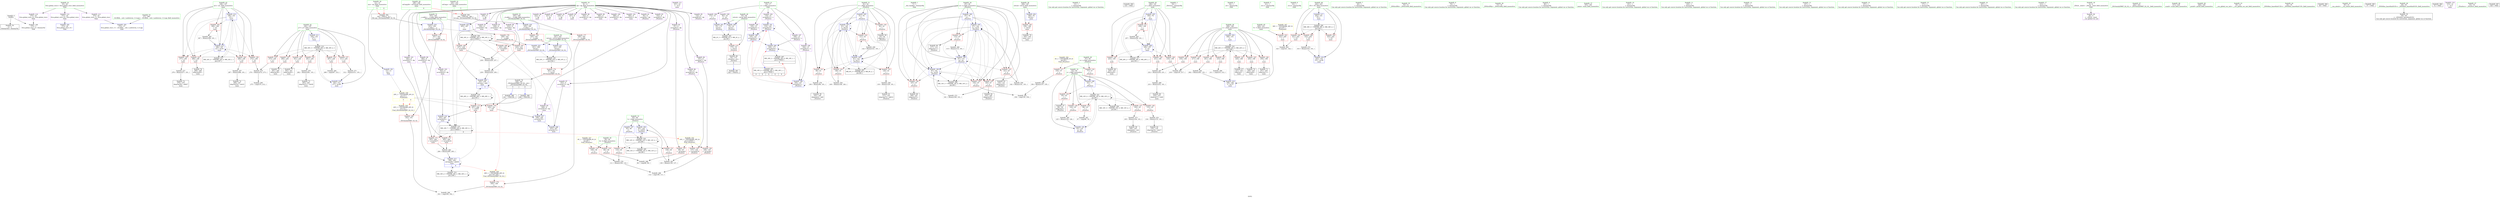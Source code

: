 digraph "SVFG" {
	label="SVFG";

	Node0x563a1dc04fc0 [shape=record,color=grey,label="{NodeID: 0\nNullPtr}"];
	Node0x563a1dc04fc0 -> Node0x563a1dc2bea0[style=solid];
	Node0x563a1dc04fc0 -> Node0x563a1dc339e0[style=solid];
	Node0x563a1dc3b9b0 [shape=record,color=grey,label="{NodeID: 277\n278 = Binary(277, 101, )\n}"];
	Node0x563a1dc3b9b0 -> Node0x563a1dc2cda0[style=solid];
	Node0x563a1dc2e2c0 [shape=record,color=blue,label="{NodeID: 194\n65\<--139\nl\<--add20\n_Z5solvev\n}"];
	Node0x563a1dc2e2c0 -> Node0x563a1dc50d70[style=dashed];
	Node0x563a1dc2ad30 [shape=record,color=purple,label="{NodeID: 111\n327\<--23\n\<--.str.2\nmain\n}"];
	Node0x563a1dc29810 [shape=record,color=green,label="{NodeID: 28\n55\<--56\nretval\<--retval_field_insensitive\n_Z5solvev\n}"];
	Node0x563a1dc29810 -> Node0x563a1dc30140[style=solid];
	Node0x563a1dc29810 -> Node0x563a1dc33e20[style=solid];
	Node0x563a1dc29810 -> Node0x563a1dc2e870[style=solid];
	Node0x563a1dc69370 [shape=record,color=black,label="{NodeID: 388\n241 = PHI(338, )\n}"];
	Node0x563a1dc69370 -> Node0x563a1dc32df0[style=solid];
	Node0x563a1dc36900 [shape=record,color=blue,label="{NodeID: 222\n341\<--358\nretval\<--\n_ZSt3minIyERKT_S2_S2_\n}"];
	Node0x563a1dc36900 -> Node0x563a1dc4a470[style=dashed];
	Node0x563a1dc314c0 [shape=record,color=red,label="{NodeID: 139\n137\<--136\n\<--arrayidx19\n_Z5solvev\n}"];
	Node0x563a1dc314c0 -> Node0x563a1dc2fbf0[style=solid];
	Node0x563a1dc2c0a0 [shape=record,color=black,label="{NodeID: 56\n83\<--82\nidxprom\<--\n_Z5solvev\n}"];
	Node0x563a1dc32b80 [shape=record,color=red,label="{NodeID: 167\n224\<--223\n\<--arrayidx\nmain\n}"];
	Node0x563a1dc32b80 -> Node0x563a1dc3af30[style=solid];
	Node0x563a1dc2d760 [shape=record,color=purple,label="{NodeID: 84\n107\<--8\narrayidx7\<--dp\n_Z5solvev\n}"];
	Node0x563a1dc2d760 -> Node0x563a1dc313f0[style=solid];
	Node0x563a1dc1e880 [shape=record,color=green,label="{NodeID: 1\n7\<--1\n__dso_handle\<--dummyObj\nGlob }"];
	Node0x563a1dc3bb30 [shape=record,color=grey,label="{NodeID: 278\n111 = Binary(109, 110, )\n}"];
	Node0x563a1dc3bb30 -> Node0x563a1dc3ca30[style=solid];
	Node0x563a1dc2e390 [shape=record,color=blue,label="{NodeID: 195\n67\<--142\nsi\<--inc21\n_Z5solvev\n}"];
	Node0x563a1dc2e390 -> Node0x563a1dc30f10[style=dashed];
	Node0x563a1dc2e390 -> Node0x563a1dc30fe0[style=dashed];
	Node0x563a1dc2e390 -> Node0x563a1dc310b0[style=dashed];
	Node0x563a1dc2e390 -> Node0x563a1dc31180[style=dashed];
	Node0x563a1dc2e390 -> Node0x563a1dc31250[style=dashed];
	Node0x563a1dc2e390 -> Node0x563a1dc33ef0[style=dashed];
	Node0x563a1dc2e390 -> Node0x563a1dc2e390[style=dashed];
	Node0x563a1dc2e390 -> Node0x563a1dc2e600[style=dashed];
	Node0x563a1dc2e390 -> Node0x563a1dc48770[style=dashed];
	Node0x563a1dc2ae00 [shape=record,color=purple,label="{NodeID: 112\n373\<--25\nllvm.global_ctors_0\<--llvm.global_ctors\nGlob }"];
	Node0x563a1dc2ae00 -> Node0x563a1dc337e0[style=solid];
	Node0x563a1dc298e0 [shape=record,color=green,label="{NodeID: 29\n57\<--58\nn\<--n_field_insensitive\n_Z5solvev\n}"];
	Node0x563a1dc298e0 -> Node0x563a1dc30210[style=solid];
	Node0x563a1dc298e0 -> Node0x563a1dc302e0[style=solid];
	Node0x563a1dc69560 [shape=record,color=black,label="{NodeID: 389\n296 = PHI(338, )\n}"];
	Node0x563a1dc69560 -> Node0x563a1dc33060[style=solid];
	Node0x563a1dc31590 [shape=record,color=red,label="{NodeID: 140\n336\<--186\n\<--retval\nmain\n}"];
	Node0x563a1dc31590 -> Node0x563a1dc2d280[style=solid];
	Node0x563a1dc2c170 [shape=record,color=black,label="{NodeID: 57\n86\<--85\nidxprom2\<--\n_Z5solvev\n}"];
	Node0x563a1dc52e90 [shape=record,color=yellow,style=double,label="{NodeID: 334\n20V_1 = ENCHI(MR_20V_0)\npts\{14 \}\nFun[_ZSt3minIyERKT_S2_S2_]}"];
	Node0x563a1dc52e90 -> Node0x563a1dc33610[style=dashed];
	Node0x563a1dc32c50 [shape=record,color=red,label="{NodeID: 168\n229\<--228\n\<--arrayidx5\nmain\n}"];
	Node0x563a1dc32c50 -> Node0x563a1dc3adb0[style=solid];
	Node0x563a1dc2d830 [shape=record,color=purple,label="{NodeID: 85\n132\<--8\narrayidx16\<--dp\n_Z5solvev\n}"];
	Node0x563a1dc1e910 [shape=record,color=green,label="{NodeID: 2\n13\<--1\n\<--dummyObj\nCan only get source location for instruction, argument, global var or function.}"];
	Node0x563a1dc3bcb0 [shape=record,color=grey,label="{NodeID: 279\n282 = Binary(281, 101, )\n}"];
	Node0x563a1dc3bcb0 -> Node0x563a1dc2ce70[style=solid];
	Node0x563a1dc2e460 [shape=record,color=blue,label="{NodeID: 196\n145\<--147\narrayidx23\<--\n_Z5solvev\n}"];
	Node0x563a1dc2e460 -> Node0x563a1dc33fc0[style=dashed];
	Node0x563a1dc2e460 -> Node0x563a1dc2e460[style=dashed];
	Node0x563a1dc2e460 -> Node0x563a1dc2e6d0[style=dashed];
	Node0x563a1dc2e460 -> Node0x563a1dc2e7a0[style=dashed];
	Node0x563a1dc2aed0 [shape=record,color=purple,label="{NodeID: 113\n374\<--25\nllvm.global_ctors_1\<--llvm.global_ctors\nGlob }"];
	Node0x563a1dc2aed0 -> Node0x563a1dc338e0[style=solid];
	Node0x563a1dc299b0 [shape=record,color=green,label="{NodeID: 30\n59\<--60\nk\<--k_field_insensitive\n_Z5solvev\n}"];
	Node0x563a1dc299b0 -> Node0x563a1dc303b0[style=solid];
	Node0x563a1dc299b0 -> Node0x563a1dc30480[style=solid];
	Node0x563a1dc69660 [shape=record,color=black,label="{NodeID: 390\n316 = PHI()\n}"];
	Node0x563a1dc31660 [shape=record,color=red,label="{NodeID: 141\n210\<--188\n\<--i\nmain\n}"];
	Node0x563a1dc31660 -> Node0x563a1dc3cbb0[style=solid];
	Node0x563a1dc2c240 [shape=record,color=black,label="{NodeID: 58\n102\<--100\nidxprom4\<--add\n_Z5solvev\n}"];
	Node0x563a1dc32d20 [shape=record,color=red,label="{NodeID: 169\n237\<--236\n\<--arrayidx8\nmain\n}"];
	Node0x563a1dc32d20 -> Node0x563a1dc3adb0[style=solid];
	Node0x563a1dc2d900 [shape=record,color=purple,label="{NodeID: 86\n136\<--8\narrayidx19\<--dp\n_Z5solvev\n}"];
	Node0x563a1dc2d900 -> Node0x563a1dc314c0[style=solid];
	Node0x563a1dc1e9a0 [shape=record,color=green,label="{NodeID: 3\n18\<--1\n_ZSt3cin\<--dummyObj\nGlob }"];
	Node0x563a1dc3be30 [shape=record,color=grey,label="{NodeID: 280\n353 = cmp(350, 352, )\n}"];
	Node0x563a1dc2e530 [shape=record,color=blue,label="{NodeID: 197\n61\<--149\ni\<--dec24\n_Z5solvev\n}"];
	Node0x563a1dc2e530 -> Node0x563a1dc30620[style=dashed];
	Node0x563a1dc2e530 -> Node0x563a1dc306f0[style=dashed];
	Node0x563a1dc2e530 -> Node0x563a1dc307c0[style=dashed];
	Node0x563a1dc2e530 -> Node0x563a1dc30890[style=dashed];
	Node0x563a1dc2e530 -> Node0x563a1dc2e120[style=dashed];
	Node0x563a1dc2e530 -> Node0x563a1dc2e530[style=dashed];
	Node0x563a1dc2e530 -> Node0x563a1dc47870[style=dashed];
	Node0x563a1dc2afd0 [shape=record,color=purple,label="{NodeID: 114\n375\<--25\nllvm.global_ctors_2\<--llvm.global_ctors\nGlob }"];
	Node0x563a1dc2afd0 -> Node0x563a1dc339e0[style=solid];
	Node0x563a1dc29a80 [shape=record,color=green,label="{NodeID: 31\n61\<--62\ni\<--i_field_insensitive\n_Z5solvev\n}"];
	Node0x563a1dc29a80 -> Node0x563a1dc30550[style=solid];
	Node0x563a1dc29a80 -> Node0x563a1dc30620[style=solid];
	Node0x563a1dc29a80 -> Node0x563a1dc306f0[style=solid];
	Node0x563a1dc29a80 -> Node0x563a1dc307c0[style=solid];
	Node0x563a1dc29a80 -> Node0x563a1dc30890[style=solid];
	Node0x563a1dc29a80 -> Node0x563a1dc33ae0[style=solid];
	Node0x563a1dc29a80 -> Node0x563a1dc2e120[style=solid];
	Node0x563a1dc29a80 -> Node0x563a1dc2e530[style=solid];
	Node0x563a1dc69730 [shape=record,color=black,label="{NodeID: 391\n326 = PHI(54, )\n}"];
	Node0x563a1dc31730 [shape=record,color=red,label="{NodeID: 142\n217\<--188\n\<--i\nmain\n}"];
	Node0x563a1dc31730 -> Node0x563a1dc3c130[style=solid];
	Node0x563a1dc2c310 [shape=record,color=black,label="{NodeID: 59\n106\<--105\nidxprom6\<--sub\n_Z5solvev\n}"];
	Node0x563a1dc385a0 [shape=record,color=grey,label="{NodeID: 253\n134 = Binary(133, 101, )\n}"];
	Node0x563a1dc385a0 -> Node0x563a1dc2c580[style=solid];
	Node0x563a1dc32df0 [shape=record,color=red,label="{NodeID: 170\n244\<--241\n\<--call\nmain\n}"];
	Node0x563a1dc32df0 -> Node0x563a1dc2ed50[style=solid];
	Node0x563a1dc2d9d0 [shape=record,color=purple,label="{NodeID: 87\n205\<--8\n\<--dp\nmain\n}"];
	Node0x563a1dc2d9d0 -> Node0x563a1dc2ea10[style=solid];
	Node0x563a1dc1ea30 [shape=record,color=green,label="{NodeID: 4\n19\<--1\n.str\<--dummyObj\nGlob }"];
	Node0x563a1dc3bfb0 [shape=record,color=grey,label="{NodeID: 281\n158 = cmp(154, 156, )\n}"];
	Node0x563a1dc2e600 [shape=record,color=blue,label="{NodeID: 198\n67\<--161\nsi\<--inc29\n_Z5solvev\n}"];
	Node0x563a1dc2e600 -> Node0x563a1dc310b0[style=dashed];
	Node0x563a1dc2e600 -> Node0x563a1dc31180[style=dashed];
	Node0x563a1dc2e600 -> Node0x563a1dc31250[style=dashed];
	Node0x563a1dc2e600 -> Node0x563a1dc2e600[style=dashed];
	Node0x563a1dc2e600 -> Node0x563a1dc48770[style=dashed];
	Node0x563a1dc30140 [shape=record,color=red,label="{NodeID: 115\n175\<--55\n\<--retval\n_Z5solvev\n}"];
	Node0x563a1dc30140 -> Node0x563a1dc2c8c0[style=solid];
	Node0x563a1dc29b50 [shape=record,color=green,label="{NodeID: 32\n63\<--64\nj\<--j_field_insensitive\n_Z5solvev\n}"];
	Node0x563a1dc29b50 -> Node0x563a1dc30960[style=solid];
	Node0x563a1dc29b50 -> Node0x563a1dc30a30[style=solid];
	Node0x563a1dc29b50 -> Node0x563a1dc30b00[style=solid];
	Node0x563a1dc29b50 -> Node0x563a1dc30bd0[style=solid];
	Node0x563a1dc29b50 -> Node0x563a1dc30ca0[style=solid];
	Node0x563a1dc29b50 -> Node0x563a1dc33bb0[style=solid];
	Node0x563a1dc29b50 -> Node0x563a1dc2e1f0[style=solid];
	Node0x563a1dc698a0 [shape=record,color=black,label="{NodeID: 392\n339 = PHI(12, 12, )\n0th arg _ZSt3minIyERKT_S2_S2_ }"];
	Node0x563a1dc698a0 -> Node0x563a1dc36690[style=solid];
	Node0x563a1dc31800 [shape=record,color=red,label="{NodeID: 143\n220\<--188\n\<--i\nmain\n}"];
	Node0x563a1dc31800 -> Node0x563a1dc2c990[style=solid];
	Node0x563a1dc2c3e0 [shape=record,color=black,label="{NodeID: 60\n117\<--114\nidxprom11\<--\n_Z5solvev\n}"];
	Node0x563a1dc2f170 [shape=record,color=grey,label="{NodeID: 254\n149 = Binary(148, 126, )\n}"];
	Node0x563a1dc2f170 -> Node0x563a1dc2e530[style=solid];
	Node0x563a1dc32ec0 [shape=record,color=red,label="{NodeID: 171\n285\<--284\n\<--arrayidx32\nmain\n}"];
	Node0x563a1dc32ec0 -> Node0x563a1dc2fd70[style=solid];
	Node0x563a1dc2daa0 [shape=record,color=purple,label="{NodeID: 88\n222\<--8\n\<--dp\nmain\n}"];
	Node0x563a1dc28730 [shape=record,color=green,label="{NodeID: 5\n21\<--1\n.str.1\<--dummyObj\nGlob }"];
	Node0x563a1dc3c130 [shape=record,color=grey,label="{NodeID: 282\n218 = cmp(216, 217, )\n}"];
	Node0x563a1dc2e6d0 [shape=record,color=blue,label="{NodeID: 199\n164\<--147\narrayidx31\<--\n_Z5solvev\n}"];
	Node0x563a1dc2e6d0 -> Node0x563a1dc2e6d0[style=dashed];
	Node0x563a1dc2e6d0 -> Node0x563a1dc2e7a0[style=dashed];
	Node0x563a1dc30210 [shape=record,color=red,label="{NodeID: 116\n77\<--57\n\<--n\n_Z5solvev\n}"];
	Node0x563a1dc30210 -> Node0x563a1dc33bb0[style=solid];
	Node0x563a1dc29c20 [shape=record,color=green,label="{NodeID: 33\n65\<--66\nl\<--l_field_insensitive\n_Z5solvev\n}"];
	Node0x563a1dc29c20 -> Node0x563a1dc30d70[style=solid];
	Node0x563a1dc29c20 -> Node0x563a1dc30e40[style=solid];
	Node0x563a1dc29c20 -> Node0x563a1dc33c80[style=solid];
	Node0x563a1dc29c20 -> Node0x563a1dc2e2c0[style=solid];
	Node0x563a1dc69ab0 [shape=record,color=black,label="{NodeID: 393\n340 = PHI(192, 198, )\n1st arg _ZSt3minIyERKT_S2_S2_ }"];
	Node0x563a1dc69ab0 -> Node0x563a1dc36760[style=solid];
	Node0x563a1dc318d0 [shape=record,color=red,label="{NodeID: 144\n230\<--188\n\<--i\nmain\n}"];
	Node0x563a1dc318d0 -> Node0x563a1dc3aab0[style=solid];
	Node0x563a1dc2c4b0 [shape=record,color=black,label="{NodeID: 61\n131\<--130\nidxprom15\<--add14\n_Z5solvev\n}"];
	Node0x563a1dc53240 [shape=record,color=yellow,style=double,label="{NodeID: 338\n49V_1 = ENCHI(MR_49V_0)\npts\{193 199 \}\nFun[_ZSt3minIyERKT_S2_S2_]}"];
	Node0x563a1dc53240 -> Node0x563a1dc33540[style=dashed];
	Node0x563a1dc2f2f0 [shape=record,color=grey,label="{NodeID: 255\n156 = Binary(157, 155, )\n}"];
	Node0x563a1dc2f2f0 -> Node0x563a1dc3bfb0[style=solid];
	Node0x563a1dc32f90 [shape=record,color=red,label="{NodeID: 172\n293\<--292\n\<--arrayidx37\nmain\n}"];
	Node0x563a1dc32f90 -> Node0x563a1dc2fd70[style=solid];
	Node0x563a1dc2db70 [shape=record,color=purple,label="{NodeID: 89\n223\<--8\narrayidx\<--dp\nmain\n}"];
	Node0x563a1dc2db70 -> Node0x563a1dc32b80[style=solid];
	Node0x563a1dc287c0 [shape=record,color=green,label="{NodeID: 6\n23\<--1\n.str.2\<--dummyObj\nGlob }"];
	Node0x563a1dc3c2b0 [shape=record,color=grey,label="{NodeID: 283\n323 = cmp(321, 322, )\n}"];
	Node0x563a1dc2e7a0 [shape=record,color=blue,label="{NodeID: 200\n169\<--171\narrayidx34\<--\n_Z5solvev\n}"];
	Node0x563a1dc2e7a0 -> Node0x563a1dc48c70[style=dashed];
	Node0x563a1dc302e0 [shape=record,color=red,label="{NodeID: 117\n155\<--57\n\<--n\n_Z5solvev\n}"];
	Node0x563a1dc302e0 -> Node0x563a1dc2f2f0[style=solid];
	Node0x563a1dc29cf0 [shape=record,color=green,label="{NodeID: 34\n67\<--68\nsi\<--si_field_insensitive\n_Z5solvev\n}"];
	Node0x563a1dc29cf0 -> Node0x563a1dc30f10[style=solid];
	Node0x563a1dc29cf0 -> Node0x563a1dc30fe0[style=solid];
	Node0x563a1dc29cf0 -> Node0x563a1dc310b0[style=solid];
	Node0x563a1dc29cf0 -> Node0x563a1dc31180[style=solid];
	Node0x563a1dc29cf0 -> Node0x563a1dc31250[style=solid];
	Node0x563a1dc29cf0 -> Node0x563a1dc33d50[style=solid];
	Node0x563a1dc29cf0 -> Node0x563a1dc33ef0[style=solid];
	Node0x563a1dc29cf0 -> Node0x563a1dc2e390[style=solid];
	Node0x563a1dc29cf0 -> Node0x563a1dc2e600[style=solid];
	Node0x563a1dc319a0 [shape=record,color=red,label="{NodeID: 145\n245\<--188\n\<--i\nmain\n}"];
	Node0x563a1dc319a0 -> Node0x563a1dc2cc00[style=solid];
	Node0x563a1dc2c580 [shape=record,color=black,label="{NodeID: 62\n135\<--134\nidxprom18\<--sub17\n_Z5solvev\n}"];
	Node0x563a1dc53320 [shape=record,color=yellow,style=double,label="{NodeID: 339\n20V_1 = ENCHI(MR_20V_0)\npts\{14 \}\nFun[main]|{|<s2>5|<s3>6}}"];
	Node0x563a1dc53320 -> Node0x563a1dc32df0[style=dashed];
	Node0x563a1dc53320 -> Node0x563a1dc33060[style=dashed];
	Node0x563a1dc53320:s2 -> Node0x563a1dc52e90[style=dashed,color=red];
	Node0x563a1dc53320:s3 -> Node0x563a1dc52e90[style=dashed,color=red];
	Node0x563a1dc2f470 [shape=record,color=grey,label="{NodeID: 256\n130 = Binary(129, 101, )\n}"];
	Node0x563a1dc2f470 -> Node0x563a1dc2c4b0[style=solid];
	Node0x563a1dc33060 [shape=record,color=red,label="{NodeID: 173\n297\<--296\n\<--call39\nmain\n}"];
	Node0x563a1dc33060 -> Node0x563a1dc36280[style=solid];
	Node0x563a1dc2dc40 [shape=record,color=purple,label="{NodeID: 90\n227\<--8\n\<--dp\nmain\n}"];
	Node0x563a1dc28850 [shape=record,color=green,label="{NodeID: 7\n26\<--1\n\<--dummyObj\nCan only get source location for instruction, argument, global var or function.}"];
	Node0x563a1dc3c430 [shape=record,color=grey,label="{NodeID: 284\n268 = cmp(267, 212, )\n}"];
	Node0x563a1dc2e870 [shape=record,color=blue,label="{NodeID: 201\n55\<--172\nretval\<--\n_Z5solvev\n}"];
	Node0x563a1dc2e870 -> Node0x563a1dc47370[style=dashed];
	Node0x563a1dc303b0 [shape=record,color=red,label="{NodeID: 118\n89\<--59\n\<--k\n_Z5solvev\n}"];
	Node0x563a1dc303b0 -> Node0x563a1dc3c730[style=solid];
	Node0x563a1dc29dc0 [shape=record,color=green,label="{NodeID: 35\n70\<--71\n_ZNSirsERi\<--_ZNSirsERi_field_insensitive\n}"];
	Node0x563a1dc4db70 [shape=record,color=black,label="{NodeID: 312\nMR_30V_3 = PHI(MR_30V_4, MR_30V_2, )\npts\{195 \}\n}"];
	Node0x563a1dc4db70 -> Node0x563a1dc31f50[style=dashed];
	Node0x563a1dc4db70 -> Node0x563a1dc32020[style=dashed];
	Node0x563a1dc4db70 -> Node0x563a1dc320f0[style=dashed];
	Node0x563a1dc4db70 -> Node0x563a1dc321c0[style=dashed];
	Node0x563a1dc4db70 -> Node0x563a1dc32290[style=dashed];
	Node0x563a1dc4db70 -> Node0x563a1dc32360[style=dashed];
	Node0x563a1dc4db70 -> Node0x563a1dc36420[style=dashed];
	Node0x563a1dc31a70 [shape=record,color=red,label="{NodeID: 146\n250\<--188\n\<--i\nmain\n}"];
	Node0x563a1dc31a70 -> Node0x563a1dc2ccd0[style=solid];
	Node0x563a1dc2c650 [shape=record,color=black,label="{NodeID: 63\n144\<--141\nidxprom22\<--\n_Z5solvev\n}"];
	Node0x563a1dc2f5f0 [shape=record,color=grey,label="{NodeID: 257\n287 = Binary(286, 101, )\n}"];
	Node0x563a1dc2f5f0 -> Node0x563a1dc2cf40[style=solid];
	Node0x563a1dc33130 [shape=record,color=red,label="{NodeID: 174\n361\<--341\n\<--retval\n_ZSt3minIyERKT_S2_S2_\n}"];
	Node0x563a1dc33130 -> Node0x563a1dc2d350[style=solid];
	Node0x563a1dc2dd10 [shape=record,color=purple,label="{NodeID: 91\n228\<--8\narrayidx5\<--dp\nmain\n}"];
	Node0x563a1dc2dd10 -> Node0x563a1dc32c50[style=solid];
	Node0x563a1dc288e0 [shape=record,color=green,label="{NodeID: 8\n76\<--1\n\<--dummyObj\nCan only get source location for instruction, argument, global var or function.}"];
	Node0x563a1dc3c5b0 [shape=record,color=grey,label="{NodeID: 285\n275 = cmp(274, 212, )\n}"];
	Node0x563a1dc2e940 [shape=record,color=blue,label="{NodeID: 202\n186\<--76\nretval\<--\nmain\n}"];
	Node0x563a1dc2e940 -> Node0x563a1dc31590[style=dashed];
	Node0x563a1dc30480 [shape=record,color=red,label="{NodeID: 119\n109\<--59\n\<--k\n_Z5solvev\n}"];
	Node0x563a1dc30480 -> Node0x563a1dc3bb30[style=solid];
	Node0x563a1dc29ec0 [shape=record,color=green,label="{NodeID: 36\n73\<--74\n_ZNSirsERy\<--_ZNSirsERy_field_insensitive\n}"];
	Node0x563a1dc4e070 [shape=record,color=black,label="{NodeID: 313\nMR_32V_2 = PHI(MR_32V_4, MR_32V_1, )\npts\{197 \}\n}"];
	Node0x563a1dc4e070 -> Node0x563a1dc360e0[style=dashed];
	Node0x563a1dc31b40 [shape=record,color=red,label="{NodeID: 147\n261\<--188\n\<--i\nmain\n}"];
	Node0x563a1dc31b40 -> Node0x563a1dc30070[style=solid];
	Node0x563a1dc2c720 [shape=record,color=black,label="{NodeID: 64\n163\<--160\nidxprom30\<--\n_Z5solvev\n}"];
	Node0x563a1dc2f770 [shape=record,color=grey,label="{NodeID: 258\n122 = Binary(121, 101, )\n}"];
	Node0x563a1dc2f770 -> Node0x563a1dc2e120[style=solid];
	Node0x563a1dc33200 [shape=record,color=red,label="{NodeID: 175\n351\<--343\n\<--__a.addr\n_ZSt3minIyERKT_S2_S2_\n}"];
	Node0x563a1dc33200 -> Node0x563a1dc33610[style=solid];
	Node0x563a1dc2dde0 [shape=record,color=purple,label="{NodeID: 92\n235\<--8\n\<--dp\nmain\n}"];
	Node0x563a1dc28970 [shape=record,color=green,label="{NodeID: 9\n80\<--1\n\<--dummyObj\nCan only get source location for instruction, argument, global var or function.}"];
	Node0x563a1dc3c730 [shape=record,color=grey,label="{NodeID: 286\n90 = cmp(88, 89, )\n}"];
	Node0x563a1dc2ea10 [shape=record,color=blue,label="{NodeID: 203\n205\<--207\n\<--\nmain\n}"];
	Node0x563a1dc2ea10 -> Node0x563a1dc4a380[style=dashed];
	Node0x563a1dc2ea10 -> Node0x563a1dc4ea70[style=dashed];
	Node0x563a1dc30550 [shape=record,color=red,label="{NodeID: 120\n82\<--61\n\<--i\n_Z5solvev\n}"];
	Node0x563a1dc30550 -> Node0x563a1dc2c0a0[style=solid];
	Node0x563a1dc29fc0 [shape=record,color=green,label="{NodeID: 37\n183\<--184\nmain\<--main_field_insensitive\n}"];
	Node0x563a1dc4e570 [shape=record,color=black,label="{NodeID: 314\nMR_34V_2 = PHI(MR_34V_3, MR_34V_1, )\npts\{199 \}\n}"];
	Node0x563a1dc4e570 -> Node0x563a1dc361b0[style=dashed];
	Node0x563a1dc4e570 -> Node0x563a1dc4e570[style=dashed];
	Node0x563a1dc31c10 [shape=record,color=red,label="{NodeID: 148\n216\<--190\n\<--j\nmain\n}"];
	Node0x563a1dc31c10 -> Node0x563a1dc3c130[style=solid];
	Node0x563a1dc2c7f0 [shape=record,color=black,label="{NodeID: 65\n168\<--167\nidxprom33\<--\n_Z5solvev\n}"];
	Node0x563a1dc2f8f0 [shape=record,color=grey,label="{NodeID: 259\n142 = Binary(141, 101, )\n}"];
	Node0x563a1dc2f8f0 -> Node0x563a1dc2e390[style=solid];
	Node0x563a1dc332d0 [shape=record,color=red,label="{NodeID: 176\n358\<--343\n\<--__a.addr\n_ZSt3minIyERKT_S2_S2_\n}"];
	Node0x563a1dc332d0 -> Node0x563a1dc36900[style=solid];
	Node0x563a1dc2deb0 [shape=record,color=purple,label="{NodeID: 93\n236\<--8\narrayidx8\<--dp\nmain\n}"];
	Node0x563a1dc2deb0 -> Node0x563a1dc32d20[style=solid];
	Node0x563a1dc28a00 [shape=record,color=green,label="{NodeID: 10\n101\<--1\n\<--dummyObj\nCan only get source location for instruction, argument, global var or function.}"];
	Node0x563a1dc3c8b0 [shape=record,color=grey,label="{NodeID: 287\n97 = cmp(96, 76, )\n}"];
	Node0x563a1dc2eae0 [shape=record,color=blue,label="{NodeID: 204\n188\<--101\ni\<--\nmain\n}"];
	Node0x563a1dc2eae0 -> Node0x563a1dc4ef70[style=dashed];
	Node0x563a1dc30620 [shape=record,color=red,label="{NodeID: 121\n99\<--61\n\<--i\n_Z5solvev\n}"];
	Node0x563a1dc30620 -> Node0x563a1dc3b830[style=solid];
	Node0x563a1dc2a0c0 [shape=record,color=green,label="{NodeID: 38\n186\<--187\nretval\<--retval_field_insensitive\nmain\n}"];
	Node0x563a1dc2a0c0 -> Node0x563a1dc31590[style=solid];
	Node0x563a1dc2a0c0 -> Node0x563a1dc2e940[style=solid];
	Node0x563a1dc4ea70 [shape=record,color=black,label="{NodeID: 315\nMR_16V_7 = PHI(MR_16V_8, MR_16V_3, )\npts\{110000 \}\n|{|<s4>8}}"];
	Node0x563a1dc4ea70 -> Node0x563a1dc32ec0[style=dashed];
	Node0x563a1dc4ea70 -> Node0x563a1dc32f90[style=dashed];
	Node0x563a1dc4ea70 -> Node0x563a1dc36280[style=dashed];
	Node0x563a1dc4ea70 -> Node0x563a1dc4ea70[style=dashed];
	Node0x563a1dc4ea70:s4 -> Node0x563a1dc52cd0[style=dashed,color=red];
	Node0x563a1dc31ce0 [shape=record,color=red,label="{NodeID: 149\n225\<--190\n\<--j\nmain\n}"];
	Node0x563a1dc31ce0 -> Node0x563a1dc2ca60[style=solid];
	Node0x563a1dc2c8c0 [shape=record,color=black,label="{NodeID: 66\n54\<--175\n_Z5solvev_ret\<--\n_Z5solvev\n|{<s0>8}}"];
	Node0x563a1dc2c8c0:s0 -> Node0x563a1dc69730[style=solid,color=blue];
	Node0x563a1dc2fa70 [shape=record,color=grey,label="{NodeID: 260\n125 = Binary(124, 126, )\n}"];
	Node0x563a1dc2fa70 -> Node0x563a1dc2e1f0[style=solid];
	Node0x563a1dc333a0 [shape=record,color=red,label="{NodeID: 177\n349\<--345\n\<--__b.addr\n_ZSt3minIyERKT_S2_S2_\n}"];
	Node0x563a1dc333a0 -> Node0x563a1dc33540[style=solid];
	Node0x563a1dc2df80 [shape=record,color=purple,label="{NodeID: 94\n247\<--8\n\<--dp\nmain\n}"];
	Node0x563a1dc28a90 [shape=record,color=green,label="{NodeID: 11\n120\<--1\n\<--dummyObj\nCan only get source location for instruction, argument, global var or function.}"];
	Node0x563a1dc3ca30 [shape=record,color=grey,label="{NodeID: 288\n112 = cmp(108, 111, )\n}"];
	Node0x563a1dc2ebb0 [shape=record,color=blue,label="{NodeID: 205\n190\<--76\nj\<--\nmain\n}"];
	Node0x563a1dc2ebb0 -> Node0x563a1dc31c10[style=dashed];
	Node0x563a1dc2ebb0 -> Node0x563a1dc31ce0[style=dashed];
	Node0x563a1dc2ebb0 -> Node0x563a1dc31db0[style=dashed];
	Node0x563a1dc2ebb0 -> Node0x563a1dc31e80[style=dashed];
	Node0x563a1dc2ebb0 -> Node0x563a1dc2eef0[style=dashed];
	Node0x563a1dc2ebb0 -> Node0x563a1dc4f470[style=dashed];
	Node0x563a1dc306f0 [shape=record,color=red,label="{NodeID: 122\n121\<--61\n\<--i\n_Z5solvev\n}"];
	Node0x563a1dc306f0 -> Node0x563a1dc2f770[style=solid];
	Node0x563a1dc2a190 [shape=record,color=green,label="{NodeID: 39\n188\<--189\ni\<--i_field_insensitive\nmain\n}"];
	Node0x563a1dc2a190 -> Node0x563a1dc31660[style=solid];
	Node0x563a1dc2a190 -> Node0x563a1dc31730[style=solid];
	Node0x563a1dc2a190 -> Node0x563a1dc31800[style=solid];
	Node0x563a1dc2a190 -> Node0x563a1dc318d0[style=solid];
	Node0x563a1dc2a190 -> Node0x563a1dc319a0[style=solid];
	Node0x563a1dc2a190 -> Node0x563a1dc31a70[style=solid];
	Node0x563a1dc2a190 -> Node0x563a1dc31b40[style=solid];
	Node0x563a1dc2a190 -> Node0x563a1dc2eae0[style=solid];
	Node0x563a1dc2a190 -> Node0x563a1dc2efc0[style=solid];
	Node0x563a1dc4ef70 [shape=record,color=black,label="{NodeID: 316\nMR_24V_3 = PHI(MR_24V_4, MR_24V_2, )\npts\{189 \}\n}"];
	Node0x563a1dc4ef70 -> Node0x563a1dc31660[style=dashed];
	Node0x563a1dc4ef70 -> Node0x563a1dc31730[style=dashed];
	Node0x563a1dc4ef70 -> Node0x563a1dc31800[style=dashed];
	Node0x563a1dc4ef70 -> Node0x563a1dc318d0[style=dashed];
	Node0x563a1dc4ef70 -> Node0x563a1dc319a0[style=dashed];
	Node0x563a1dc4ef70 -> Node0x563a1dc31a70[style=dashed];
	Node0x563a1dc4ef70 -> Node0x563a1dc31b40[style=dashed];
	Node0x563a1dc4ef70 -> Node0x563a1dc2efc0[style=dashed];
	Node0x563a1dc31db0 [shape=record,color=red,label="{NodeID: 150\n231\<--190\n\<--j\nmain\n}"];
	Node0x563a1dc31db0 -> Node0x563a1dc3aab0[style=solid];
	Node0x563a1dc2c990 [shape=record,color=black,label="{NodeID: 67\n221\<--220\nidxprom\<--\nmain\n}"];
	Node0x563a1dc2fbf0 [shape=record,color=grey,label="{NodeID: 261\n139 = Binary(138, 137, )\n}"];
	Node0x563a1dc2fbf0 -> Node0x563a1dc2e2c0[style=solid];
	Node0x563a1dc33470 [shape=record,color=red,label="{NodeID: 178\n355\<--345\n\<--__b.addr\n_ZSt3minIyERKT_S2_S2_\n}"];
	Node0x563a1dc33470 -> Node0x563a1dc36830[style=solid];
	Node0x563a1dc2e050 [shape=record,color=purple,label="{NodeID: 95\n248\<--8\narrayidx10\<--dp\nmain\n}"];
	Node0x563a1dc2e050 -> Node0x563a1dc2ed50[style=solid];
	Node0x563a1dc28b20 [shape=record,color=green,label="{NodeID: 12\n126\<--1\n\<--dummyObj\nCan only get source location for instruction, argument, global var or function.}"];
	Node0x563a1dc3cbb0 [shape=record,color=grey,label="{NodeID: 289\n211 = cmp(210, 212, )\n}"];
	Node0x563a1dc2ec80 [shape=record,color=blue,label="{NodeID: 206\n192\<--239\nref.tmp\<--add\nmain\n|{|<s3>5}}"];
	Node0x563a1dc2ec80 -> Node0x563a1dc32df0[style=dashed];
	Node0x563a1dc2ec80 -> Node0x563a1dc2ec80[style=dashed];
	Node0x563a1dc2ec80 -> Node0x563a1dc4f970[style=dashed];
	Node0x563a1dc2ec80:s3 -> Node0x563a1dc53240[style=dashed,color=red];
	Node0x563a1dc307c0 [shape=record,color=red,label="{NodeID: 123\n129\<--61\n\<--i\n_Z5solvev\n}"];
	Node0x563a1dc307c0 -> Node0x563a1dc2f470[style=solid];
	Node0x563a1dc2a260 [shape=record,color=green,label="{NodeID: 40\n190\<--191\nj\<--j_field_insensitive\nmain\n}"];
	Node0x563a1dc2a260 -> Node0x563a1dc31c10[style=solid];
	Node0x563a1dc2a260 -> Node0x563a1dc31ce0[style=solid];
	Node0x563a1dc2a260 -> Node0x563a1dc31db0[style=solid];
	Node0x563a1dc2a260 -> Node0x563a1dc31e80[style=solid];
	Node0x563a1dc2a260 -> Node0x563a1dc2ebb0[style=solid];
	Node0x563a1dc2a260 -> Node0x563a1dc2eef0[style=solid];
	Node0x563a1dc4f470 [shape=record,color=black,label="{NodeID: 317\nMR_26V_2 = PHI(MR_26V_4, MR_26V_1, )\npts\{191 \}\n}"];
	Node0x563a1dc4f470 -> Node0x563a1dc2ebb0[style=dashed];
	Node0x563a1dc31e80 [shape=record,color=red,label="{NodeID: 151\n256\<--190\n\<--j\nmain\n}"];
	Node0x563a1dc31e80 -> Node0x563a1dc2fef0[style=solid];
	Node0x563a1dc2ca60 [shape=record,color=black,label="{NodeID: 68\n226\<--225\nidxprom4\<--\nmain\n}"];
	Node0x563a1dc2fd70 [shape=record,color=grey,label="{NodeID: 262\n294 = Binary(285, 293, )\n}"];
	Node0x563a1dc2fd70 -> Node0x563a1dc361b0[style=solid];
	Node0x563a1dc33540 [shape=record,color=red,label="{NodeID: 179\n350\<--349\n\<--\n_ZSt3minIyERKT_S2_S2_\n}"];
	Node0x563a1dc33540 -> Node0x563a1dc3be30[style=solid];
	Node0x563a1dc2b120 [shape=record,color=purple,label="{NodeID: 96\n252\<--8\narrayidx12\<--dp\nmain\n}"];
	Node0x563a1dc28bb0 [shape=record,color=green,label="{NodeID: 13\n147\<--1\n\<--dummyObj\nCan only get source location for instruction, argument, global var or function.}"];
	Node0x563a1dc46970 [shape=record,color=black,label="{NodeID: 290\nMR_38V_3 = PHI(MR_38V_4, MR_38V_2, )\npts\{203 \}\n}"];
	Node0x563a1dc46970 -> Node0x563a1dc32910[style=dashed];
	Node0x563a1dc46970 -> Node0x563a1dc329e0[style=dashed];
	Node0x563a1dc46970 -> Node0x563a1dc32ab0[style=dashed];
	Node0x563a1dc46970 -> Node0x563a1dc365c0[style=dashed];
	Node0x563a1dc2ed50 [shape=record,color=blue,label="{NodeID: 207\n248\<--244\narrayidx10\<--\nmain\n}"];
	Node0x563a1dc2ed50 -> Node0x563a1dc2ee20[style=dashed];
	Node0x563a1dc30890 [shape=record,color=red,label="{NodeID: 124\n148\<--61\n\<--i\n_Z5solvev\n}"];
	Node0x563a1dc30890 -> Node0x563a1dc2f170[style=solid];
	Node0x563a1dc2a330 [shape=record,color=green,label="{NodeID: 41\n192\<--193\nref.tmp\<--ref.tmp_field_insensitive\nmain\n|{|<s1>5}}"];
	Node0x563a1dc2a330 -> Node0x563a1dc2ec80[style=solid];
	Node0x563a1dc2a330:s1 -> Node0x563a1dc69ab0[style=solid,color=red];
	Node0x563a1dc4f970 [shape=record,color=black,label="{NodeID: 318\nMR_28V_2 = PHI(MR_28V_3, MR_28V_1, )\npts\{193 \}\n}"];
	Node0x563a1dc4f970 -> Node0x563a1dc33060[style=dashed];
	Node0x563a1dc4f970 -> Node0x563a1dc2ec80[style=dashed];
	Node0x563a1dc4f970 -> Node0x563a1dc4f970[style=dashed];
	Node0x563a1dc31f50 [shape=record,color=red,label="{NodeID: 152\n267\<--194\n\<--j17\nmain\n}"];
	Node0x563a1dc31f50 -> Node0x563a1dc3c430[style=solid];
	Node0x563a1dc2cb30 [shape=record,color=black,label="{NodeID: 69\n234\<--233\nidxprom7\<--sub6\nmain\n}"];
	Node0x563a1dc2fef0 [shape=record,color=grey,label="{NodeID: 263\n257 = Binary(256, 101, )\n}"];
	Node0x563a1dc2fef0 -> Node0x563a1dc2eef0[style=solid];
	Node0x563a1dc33610 [shape=record,color=red,label="{NodeID: 180\n352\<--351\n\<--\n_ZSt3minIyERKT_S2_S2_\n}"];
	Node0x563a1dc33610 -> Node0x563a1dc3be30[style=solid];
	Node0x563a1dc2b1f0 [shape=record,color=purple,label="{NodeID: 97\n253\<--8\narrayidx13\<--dp\nmain\n}"];
	Node0x563a1dc2b1f0 -> Node0x563a1dc2ee20[style=solid];
	Node0x563a1dc28c40 [shape=record,color=green,label="{NodeID: 14\n157\<--1\n\<--dummyObj\nCan only get source location for instruction, argument, global var or function.}"];
	Node0x563a1dc46e70 [shape=record,color=black,label="{NodeID: 291\nMR_18V_2 = PHI(MR_18V_3, MR_18V_1, )\npts\{170000 \}\n|{<s0>8|<s1>8|<s2>8|<s3>8|<s4>8}}"];
	Node0x563a1dc46e70:s0 -> Node0x563a1dc33fc0[style=dashed,color=red];
	Node0x563a1dc46e70:s1 -> Node0x563a1dc2e460[style=dashed,color=red];
	Node0x563a1dc46e70:s2 -> Node0x563a1dc2e6d0[style=dashed,color=red];
	Node0x563a1dc46e70:s3 -> Node0x563a1dc2e7a0[style=dashed,color=red];
	Node0x563a1dc46e70:s4 -> Node0x563a1dc48c70[style=dashed,color=red];
	Node0x563a1dc2ee20 [shape=record,color=blue,label="{NodeID: 208\n253\<--207\narrayidx13\<--\nmain\n}"];
	Node0x563a1dc2ee20 -> Node0x563a1dc4a380[style=dashed];
	Node0x563a1dc30960 [shape=record,color=red,label="{NodeID: 125\n85\<--63\n\<--j\n_Z5solvev\n}"];
	Node0x563a1dc30960 -> Node0x563a1dc2c170[style=solid];
	Node0x563a1dc2a400 [shape=record,color=green,label="{NodeID: 42\n194\<--195\nj17\<--j17_field_insensitive\nmain\n}"];
	Node0x563a1dc2a400 -> Node0x563a1dc31f50[style=solid];
	Node0x563a1dc2a400 -> Node0x563a1dc32020[style=solid];
	Node0x563a1dc2a400 -> Node0x563a1dc320f0[style=solid];
	Node0x563a1dc2a400 -> Node0x563a1dc321c0[style=solid];
	Node0x563a1dc2a400 -> Node0x563a1dc32290[style=solid];
	Node0x563a1dc2a400 -> Node0x563a1dc32360[style=solid];
	Node0x563a1dc2a400 -> Node0x563a1dc2f090[style=solid];
	Node0x563a1dc2a400 -> Node0x563a1dc36420[style=solid];
	Node0x563a1dc32020 [shape=record,color=red,label="{NodeID: 153\n273\<--194\n\<--j17\nmain\n}"];
	Node0x563a1dc32020 -> Node0x563a1dc3b6b0[style=solid];
	Node0x563a1dc2cc00 [shape=record,color=black,label="{NodeID: 70\n246\<--245\nidxprom9\<--\nmain\n}"];
	Node0x563a1dc53a50 [shape=record,color=yellow,style=double,label="{NodeID: 347\n36V_1 = ENCHI(MR_36V_0)\npts\{201 \}\nFun[main]}"];
	Node0x563a1dc53a50 -> Node0x563a1dc32840[style=dashed];
	Node0x563a1dc30070 [shape=record,color=grey,label="{NodeID: 264\n262 = Binary(261, 101, )\n}"];
	Node0x563a1dc30070 -> Node0x563a1dc2efc0[style=solid];
	Node0x563a1dc336e0 [shape=record,color=blue,label="{NodeID: 181\n12\<--13\nmx\<--\nGlob }"];
	Node0x563a1dc336e0 -> Node0x563a1dc53320[style=dashed];
	Node0x563a1dc2b2c0 [shape=record,color=purple,label="{NodeID: 98\n280\<--8\narrayidx29\<--dp\nmain\n}"];
	Node0x563a1dc28cd0 [shape=record,color=green,label="{NodeID: 15\n171\<--1\n\<--dummyObj\nCan only get source location for instruction, argument, global var or function.}"];
	Node0x563a1dc47370 [shape=record,color=black,label="{NodeID: 292\nMR_2V_3 = PHI(MR_2V_4, MR_2V_2, )\npts\{56 \}\n}"];
	Node0x563a1dc47370 -> Node0x563a1dc30140[style=dashed];
	Node0x563a1dc2eef0 [shape=record,color=blue,label="{NodeID: 209\n190\<--257\nj\<--inc\nmain\n}"];
	Node0x563a1dc2eef0 -> Node0x563a1dc31c10[style=dashed];
	Node0x563a1dc2eef0 -> Node0x563a1dc31ce0[style=dashed];
	Node0x563a1dc2eef0 -> Node0x563a1dc31db0[style=dashed];
	Node0x563a1dc2eef0 -> Node0x563a1dc31e80[style=dashed];
	Node0x563a1dc2eef0 -> Node0x563a1dc2eef0[style=dashed];
	Node0x563a1dc2eef0 -> Node0x563a1dc4f470[style=dashed];
	Node0x563a1dc30a30 [shape=record,color=red,label="{NodeID: 126\n96\<--63\n\<--j\n_Z5solvev\n}"];
	Node0x563a1dc30a30 -> Node0x563a1dc3c8b0[style=solid];
	Node0x563a1dc2a4d0 [shape=record,color=green,label="{NodeID: 43\n196\<--197\ni21\<--i21_field_insensitive\nmain\n}"];
	Node0x563a1dc2a4d0 -> Node0x563a1dc32430[style=solid];
	Node0x563a1dc2a4d0 -> Node0x563a1dc32500[style=solid];
	Node0x563a1dc2a4d0 -> Node0x563a1dc325d0[style=solid];
	Node0x563a1dc2a4d0 -> Node0x563a1dc326a0[style=solid];
	Node0x563a1dc2a4d0 -> Node0x563a1dc32770[style=solid];
	Node0x563a1dc2a4d0 -> Node0x563a1dc360e0[style=solid];
	Node0x563a1dc2a4d0 -> Node0x563a1dc36350[style=solid];
	Node0x563a1dc320f0 [shape=record,color=red,label="{NodeID: 154\n281\<--194\n\<--j17\nmain\n}"];
	Node0x563a1dc320f0 -> Node0x563a1dc3bcb0[style=solid];
	Node0x563a1dc2ccd0 [shape=record,color=black,label="{NodeID: 71\n251\<--250\nidxprom11\<--\nmain\n}"];
	Node0x563a1dc3a7b0 [shape=record,color=grey,label="{NodeID: 265\n307 = Binary(306, 101, )\n}"];
	Node0x563a1dc3a7b0 -> Node0x563a1dc36350[style=solid];
	Node0x563a1dc337e0 [shape=record,color=blue,label="{NodeID: 182\n373\<--26\nllvm.global_ctors_0\<--\nGlob }"];
	Node0x563a1dc2b390 [shape=record,color=purple,label="{NodeID: 99\n284\<--8\narrayidx32\<--dp\nmain\n}"];
	Node0x563a1dc2b390 -> Node0x563a1dc32ec0[style=solid];
	Node0x563a1dc28d60 [shape=record,color=green,label="{NodeID: 16\n207\<--1\n\<--dummyObj\nCan only get source location for instruction, argument, global var or function.}"];
	Node0x563a1dc47870 [shape=record,color=black,label="{NodeID: 293\nMR_8V_3 = PHI(MR_8V_4, MR_8V_2, )\npts\{62 \}\n}"];
	Node0x563a1dc2efc0 [shape=record,color=blue,label="{NodeID: 210\n188\<--262\ni\<--inc15\nmain\n}"];
	Node0x563a1dc2efc0 -> Node0x563a1dc4ef70[style=dashed];
	Node0x563a1dc30b00 [shape=record,color=red,label="{NodeID: 127\n104\<--63\n\<--j\n_Z5solvev\n}"];
	Node0x563a1dc30b00 -> Node0x563a1dc3b3b0[style=solid];
	Node0x563a1dc2a5a0 [shape=record,color=green,label="{NodeID: 44\n198\<--199\nref.tmp26\<--ref.tmp26_field_insensitive\nmain\n|{|<s1>6}}"];
	Node0x563a1dc2a5a0 -> Node0x563a1dc361b0[style=solid];
	Node0x563a1dc2a5a0:s1 -> Node0x563a1dc69ab0[style=solid,color=red];
	Node0x563a1dc50870 [shape=record,color=black,label="{NodeID: 321\nMR_10V_4 = PHI(MR_10V_6, MR_10V_2, )\npts\{64 \}\n}"];
	Node0x563a1dc50870 -> Node0x563a1dc30a30[style=dashed];
	Node0x563a1dc50870 -> Node0x563a1dc30b00[style=dashed];
	Node0x563a1dc50870 -> Node0x563a1dc30bd0[style=dashed];
	Node0x563a1dc50870 -> Node0x563a1dc30ca0[style=dashed];
	Node0x563a1dc50870 -> Node0x563a1dc2e1f0[style=dashed];
	Node0x563a1dc50870 -> Node0x563a1dc47d70[style=dashed];
	Node0x563a1dc50870 -> Node0x563a1dc50870[style=dashed];
	Node0x563a1dc321c0 [shape=record,color=red,label="{NodeID: 155\n290\<--194\n\<--j17\nmain\n}"];
	Node0x563a1dc321c0 -> Node0x563a1dc2d010[style=solid];
	Node0x563a1dc2cda0 [shape=record,color=black,label="{NodeID: 72\n279\<--278\nidxprom28\<--add27\nmain\n}"];
	Node0x563a1dc3a930 [shape=record,color=grey,label="{NodeID: 266\n115 = Binary(114, 101, )\n}"];
	Node0x563a1dc3a930 -> Node0x563a1dc33ef0[style=solid];
	Node0x563a1dc338e0 [shape=record,color=blue,label="{NodeID: 183\n374\<--27\nllvm.global_ctors_1\<--_GLOBAL__sub_I_asdsteven_3_0.cpp\nGlob }"];
	Node0x563a1dc2b460 [shape=record,color=purple,label="{NodeID: 100\n289\<--8\narrayidx35\<--dp\nmain\n}"];
	Node0x563a1dc28e30 [shape=record,color=green,label="{NodeID: 17\n212\<--1\n\<--dummyObj\nCan only get source location for instruction, argument, global var or function.}"];
	Node0x563a1dc47d70 [shape=record,color=black,label="{NodeID: 294\nMR_10V_3 = PHI(MR_10V_4, MR_10V_2, )\npts\{64 \}\n}"];
	Node0x563a1dc2f090 [shape=record,color=blue,label="{NodeID: 211\n194\<--101\nj17\<--\nmain\n}"];
	Node0x563a1dc2f090 -> Node0x563a1dc4db70[style=dashed];
	Node0x563a1dc30bd0 [shape=record,color=red,label="{NodeID: 128\n124\<--63\n\<--j\n_Z5solvev\n}"];
	Node0x563a1dc30bd0 -> Node0x563a1dc2fa70[style=solid];
	Node0x563a1dc2a670 [shape=record,color=green,label="{NodeID: 45\n200\<--201\nT\<--T_field_insensitive\nmain\n}"];
	Node0x563a1dc2a670 -> Node0x563a1dc32840[style=solid];
	Node0x563a1dc50d70 [shape=record,color=black,label="{NodeID: 322\nMR_12V_4 = PHI(MR_12V_5, MR_12V_2, )\npts\{66 \}\n}"];
	Node0x563a1dc50d70 -> Node0x563a1dc30d70[style=dashed];
	Node0x563a1dc50d70 -> Node0x563a1dc30e40[style=dashed];
	Node0x563a1dc50d70 -> Node0x563a1dc2e2c0[style=dashed];
	Node0x563a1dc50d70 -> Node0x563a1dc48270[style=dashed];
	Node0x563a1dc50d70 -> Node0x563a1dc50d70[style=dashed];
	Node0x563a1dc32290 [shape=record,color=red,label="{NodeID: 156\n301\<--194\n\<--j17\nmain\n}"];
	Node0x563a1dc32290 -> Node0x563a1dc2d1b0[style=solid];
	Node0x563a1dc2ce70 [shape=record,color=black,label="{NodeID: 73\n283\<--282\nidxprom31\<--sub30\nmain\n}"];
	Node0x563a1dc3aab0 [shape=record,color=grey,label="{NodeID: 267\n232 = Binary(230, 231, )\n}"];
	Node0x563a1dc3aab0 -> Node0x563a1dc3ac30[style=solid];
	Node0x563a1dc339e0 [shape=record,color=blue, style = dotted,label="{NodeID: 184\n375\<--3\nllvm.global_ctors_2\<--dummyVal\nGlob }"];
	Node0x563a1dc2b530 [shape=record,color=purple,label="{NodeID: 101\n292\<--8\narrayidx37\<--dp\nmain\n}"];
	Node0x563a1dc2b530 -> Node0x563a1dc32f90[style=solid];
	Node0x563a1dc28f00 [shape=record,color=green,label="{NodeID: 18\n4\<--6\n_ZStL8__ioinit\<--_ZStL8__ioinit_field_insensitive\nGlob }"];
	Node0x563a1dc28f00 -> Node0x563a1dc2d420[style=solid];
	Node0x563a1dc48270 [shape=record,color=black,label="{NodeID: 295\nMR_12V_3 = PHI(MR_12V_4, MR_12V_2, )\npts\{66 \}\n}"];
	Node0x563a1dc360e0 [shape=record,color=blue,label="{NodeID: 212\n196\<--101\ni21\<--\nmain\n}"];
	Node0x563a1dc360e0 -> Node0x563a1dc32430[style=dashed];
	Node0x563a1dc360e0 -> Node0x563a1dc32500[style=dashed];
	Node0x563a1dc360e0 -> Node0x563a1dc325d0[style=dashed];
	Node0x563a1dc360e0 -> Node0x563a1dc326a0[style=dashed];
	Node0x563a1dc360e0 -> Node0x563a1dc32770[style=dashed];
	Node0x563a1dc360e0 -> Node0x563a1dc36350[style=dashed];
	Node0x563a1dc360e0 -> Node0x563a1dc4e070[style=dashed];
	Node0x563a1dc30ca0 [shape=record,color=red,label="{NodeID: 129\n133\<--63\n\<--j\n_Z5solvev\n}"];
	Node0x563a1dc30ca0 -> Node0x563a1dc385a0[style=solid];
	Node0x563a1dc2a740 [shape=record,color=green,label="{NodeID: 46\n202\<--203\ni51\<--i51_field_insensitive\nmain\n}"];
	Node0x563a1dc2a740 -> Node0x563a1dc32910[style=solid];
	Node0x563a1dc2a740 -> Node0x563a1dc329e0[style=solid];
	Node0x563a1dc2a740 -> Node0x563a1dc32ab0[style=solid];
	Node0x563a1dc2a740 -> Node0x563a1dc364f0[style=solid];
	Node0x563a1dc2a740 -> Node0x563a1dc365c0[style=solid];
	Node0x563a1dc32360 [shape=record,color=red,label="{NodeID: 157\n311\<--194\n\<--j17\nmain\n}"];
	Node0x563a1dc32360 -> Node0x563a1dc3b0b0[style=solid];
	Node0x563a1dc2cf40 [shape=record,color=black,label="{NodeID: 74\n288\<--287\nidxprom34\<--sub33\nmain\n}"];
	Node0x563a1dc3ac30 [shape=record,color=grey,label="{NodeID: 268\n233 = Binary(232, 101, )\n}"];
	Node0x563a1dc3ac30 -> Node0x563a1dc2cb30[style=solid];
	Node0x563a1dc33ae0 [shape=record,color=blue,label="{NodeID: 185\n61\<--76\ni\<--\n_Z5solvev\n}"];
	Node0x563a1dc33ae0 -> Node0x563a1dc30550[style=dashed];
	Node0x563a1dc33ae0 -> Node0x563a1dc30620[style=dashed];
	Node0x563a1dc33ae0 -> Node0x563a1dc306f0[style=dashed];
	Node0x563a1dc33ae0 -> Node0x563a1dc307c0[style=dashed];
	Node0x563a1dc33ae0 -> Node0x563a1dc30890[style=dashed];
	Node0x563a1dc33ae0 -> Node0x563a1dc2e120[style=dashed];
	Node0x563a1dc33ae0 -> Node0x563a1dc2e530[style=dashed];
	Node0x563a1dc33ae0 -> Node0x563a1dc47870[style=dashed];
	Node0x563a1dc2b600 [shape=record,color=purple,label="{NodeID: 102\n300\<--8\narrayidx41\<--dp\nmain\n}"];
	Node0x563a1dc28fd0 [shape=record,color=green,label="{NodeID: 19\n8\<--11\ndp\<--dp_field_insensitive\nGlob }"];
	Node0x563a1dc28fd0 -> Node0x563a1dc2d4f0[style=solid];
	Node0x563a1dc28fd0 -> Node0x563a1dc2d5c0[style=solid];
	Node0x563a1dc28fd0 -> Node0x563a1dc2d690[style=solid];
	Node0x563a1dc28fd0 -> Node0x563a1dc2d760[style=solid];
	Node0x563a1dc28fd0 -> Node0x563a1dc2d830[style=solid];
	Node0x563a1dc28fd0 -> Node0x563a1dc2d900[style=solid];
	Node0x563a1dc28fd0 -> Node0x563a1dc2d9d0[style=solid];
	Node0x563a1dc28fd0 -> Node0x563a1dc2daa0[style=solid];
	Node0x563a1dc28fd0 -> Node0x563a1dc2db70[style=solid];
	Node0x563a1dc28fd0 -> Node0x563a1dc2dc40[style=solid];
	Node0x563a1dc28fd0 -> Node0x563a1dc2dd10[style=solid];
	Node0x563a1dc28fd0 -> Node0x563a1dc2dde0[style=solid];
	Node0x563a1dc28fd0 -> Node0x563a1dc2deb0[style=solid];
	Node0x563a1dc28fd0 -> Node0x563a1dc2df80[style=solid];
	Node0x563a1dc28fd0 -> Node0x563a1dc2e050[style=solid];
	Node0x563a1dc28fd0 -> Node0x563a1dc2b120[style=solid];
	Node0x563a1dc28fd0 -> Node0x563a1dc2b1f0[style=solid];
	Node0x563a1dc28fd0 -> Node0x563a1dc2b2c0[style=solid];
	Node0x563a1dc28fd0 -> Node0x563a1dc2b390[style=solid];
	Node0x563a1dc28fd0 -> Node0x563a1dc2b460[style=solid];
	Node0x563a1dc28fd0 -> Node0x563a1dc2b530[style=solid];
	Node0x563a1dc28fd0 -> Node0x563a1dc2b600[style=solid];
	Node0x563a1dc28fd0 -> Node0x563a1dc2b6d0[style=solid];
	Node0x563a1dc48770 [shape=record,color=black,label="{NodeID: 296\nMR_14V_3 = PHI(MR_14V_8, MR_14V_2, )\npts\{68 \}\n}"];
	Node0x563a1dc361b0 [shape=record,color=blue,label="{NodeID: 213\n198\<--294\nref.tmp26\<--add38\nmain\n|{|<s3>6}}"];
	Node0x563a1dc361b0 -> Node0x563a1dc33060[style=dashed];
	Node0x563a1dc361b0 -> Node0x563a1dc361b0[style=dashed];
	Node0x563a1dc361b0 -> Node0x563a1dc4e570[style=dashed];
	Node0x563a1dc361b0:s3 -> Node0x563a1dc53240[style=dashed,color=red];
	Node0x563a1dc30d70 [shape=record,color=red,label="{NodeID: 130\n110\<--65\n\<--l\n_Z5solvev\n}"];
	Node0x563a1dc30d70 -> Node0x563a1dc3bb30[style=solid];
	Node0x563a1dc2a810 [shape=record,color=green,label="{NodeID: 47\n242\<--243\n_ZSt3minIyERKT_S2_S2_\<--_ZSt3minIyERKT_S2_S2__field_insensitive\n}"];
	Node0x563a1dc32430 [shape=record,color=red,label="{NodeID: 158\n272\<--196\n\<--i21\nmain\n}"];
	Node0x563a1dc32430 -> Node0x563a1dc3b6b0[style=solid];
	Node0x563a1dc2d010 [shape=record,color=black,label="{NodeID: 75\n291\<--290\nidxprom36\<--\nmain\n}"];
	Node0x563a1dc3adb0 [shape=record,color=grey,label="{NodeID: 269\n238 = Binary(229, 237, )\n}"];
	Node0x563a1dc3adb0 -> Node0x563a1dc3af30[style=solid];
	Node0x563a1dc33bb0 [shape=record,color=blue,label="{NodeID: 186\n63\<--77\nj\<--\n_Z5solvev\n}"];
	Node0x563a1dc33bb0 -> Node0x563a1dc30960[style=dashed];
	Node0x563a1dc33bb0 -> Node0x563a1dc47d70[style=dashed];
	Node0x563a1dc33bb0 -> Node0x563a1dc50870[style=dashed];
	Node0x563a1dc2b6d0 [shape=record,color=purple,label="{NodeID: 103\n303\<--8\narrayidx43\<--dp\nmain\n}"];
	Node0x563a1dc2b6d0 -> Node0x563a1dc36280[style=solid];
	Node0x563a1dc290a0 [shape=record,color=green,label="{NodeID: 20\n12\<--14\nmx\<--mx_field_insensitive\nGlob |{|<s1>5|<s2>6}}"];
	Node0x563a1dc290a0 -> Node0x563a1dc336e0[style=solid];
	Node0x563a1dc290a0:s1 -> Node0x563a1dc698a0[style=solid,color=red];
	Node0x563a1dc290a0:s2 -> Node0x563a1dc698a0[style=solid,color=red];
	Node0x563a1dc48c70 [shape=record,color=black,label="{NodeID: 297\nMR_18V_2 = PHI(MR_18V_9, MR_18V_1, )\npts\{170000 \}\n|{<s0>8}}"];
	Node0x563a1dc48c70:s0 -> Node0x563a1dc46e70[style=dashed,color=blue];
	Node0x563a1dc36280 [shape=record,color=blue,label="{NodeID: 214\n303\<--297\narrayidx43\<--\nmain\n}"];
	Node0x563a1dc36280 -> Node0x563a1dc32ec0[style=dashed];
	Node0x563a1dc36280 -> Node0x563a1dc32f90[style=dashed];
	Node0x563a1dc36280 -> Node0x563a1dc36280[style=dashed];
	Node0x563a1dc36280 -> Node0x563a1dc4ea70[style=dashed];
	Node0x563a1dc30e40 [shape=record,color=red,label="{NodeID: 131\n138\<--65\n\<--l\n_Z5solvev\n}"];
	Node0x563a1dc30e40 -> Node0x563a1dc2fbf0[style=solid];
	Node0x563a1dc2b930 [shape=record,color=green,label="{NodeID: 48\n317\<--318\nscanf\<--scanf_field_insensitive\n}"];
	Node0x563a1dc32500 [shape=record,color=red,label="{NodeID: 159\n277\<--196\n\<--i21\nmain\n}"];
	Node0x563a1dc32500 -> Node0x563a1dc3b9b0[style=solid];
	Node0x563a1dc2d0e0 [shape=record,color=black,label="{NodeID: 76\n299\<--298\nidxprom40\<--\nmain\n}"];
	Node0x563a1dc3af30 [shape=record,color=grey,label="{NodeID: 270\n239 = Binary(224, 238, )\n}"];
	Node0x563a1dc3af30 -> Node0x563a1dc2ec80[style=solid];
	Node0x563a1dc33c80 [shape=record,color=blue,label="{NodeID: 187\n65\<--80\nl\<--\n_Z5solvev\n}"];
	Node0x563a1dc33c80 -> Node0x563a1dc48270[style=dashed];
	Node0x563a1dc33c80 -> Node0x563a1dc50d70[style=dashed];
	Node0x563a1dc2b7a0 [shape=record,color=purple,label="{NodeID: 104\n118\<--15\narrayidx12\<--s\n_Z5solvev\n}"];
	Node0x563a1dc2b7a0 -> Node0x563a1dc33fc0[style=solid];
	Node0x563a1dc29170 [shape=record,color=green,label="{NodeID: 21\n15\<--17\ns\<--s_field_insensitive\nGlob }"];
	Node0x563a1dc29170 -> Node0x563a1dc2b7a0[style=solid];
	Node0x563a1dc29170 -> Node0x563a1dc2b870[style=solid];
	Node0x563a1dc29170 -> Node0x563a1dc2a920[style=solid];
	Node0x563a1dc29170 -> Node0x563a1dc2a9f0[style=solid];
	Node0x563a1dc29170 -> Node0x563a1dc2aac0[style=solid];
	Node0x563a1dc36350 [shape=record,color=blue,label="{NodeID: 215\n196\<--307\ni21\<--inc45\nmain\n}"];
	Node0x563a1dc36350 -> Node0x563a1dc32430[style=dashed];
	Node0x563a1dc36350 -> Node0x563a1dc32500[style=dashed];
	Node0x563a1dc36350 -> Node0x563a1dc325d0[style=dashed];
	Node0x563a1dc36350 -> Node0x563a1dc326a0[style=dashed];
	Node0x563a1dc36350 -> Node0x563a1dc32770[style=dashed];
	Node0x563a1dc36350 -> Node0x563a1dc36350[style=dashed];
	Node0x563a1dc36350 -> Node0x563a1dc4e070[style=dashed];
	Node0x563a1dc30f10 [shape=record,color=red,label="{NodeID: 132\n114\<--67\n\<--si\n_Z5solvev\n}"];
	Node0x563a1dc30f10 -> Node0x563a1dc2c3e0[style=solid];
	Node0x563a1dc30f10 -> Node0x563a1dc3a930[style=solid];
	Node0x563a1dc2ba30 [shape=record,color=green,label="{NodeID: 49\n329\<--330\nprintf\<--printf_field_insensitive\n}"];
	Node0x563a1dc52790 [shape=record,color=yellow,style=double,label="{NodeID: 326\n4V_1 = ENCHI(MR_4V_0)\npts\{58 \}\nFun[_Z5solvev]}"];
	Node0x563a1dc52790 -> Node0x563a1dc30210[style=dashed];
	Node0x563a1dc52790 -> Node0x563a1dc302e0[style=dashed];
	Node0x563a1dc325d0 [shape=record,color=red,label="{NodeID: 160\n286\<--196\n\<--i21\nmain\n}"];
	Node0x563a1dc325d0 -> Node0x563a1dc2f5f0[style=solid];
	Node0x563a1dc2d1b0 [shape=record,color=black,label="{NodeID: 77\n302\<--301\nidxprom42\<--\nmain\n}"];
	Node0x563a1dc3b0b0 [shape=record,color=grey,label="{NodeID: 271\n312 = Binary(311, 101, )\n}"];
	Node0x563a1dc3b0b0 -> Node0x563a1dc36420[style=solid];
	Node0x563a1dc33d50 [shape=record,color=blue,label="{NodeID: 188\n67\<--76\nsi\<--\n_Z5solvev\n}"];
	Node0x563a1dc33d50 -> Node0x563a1dc30f10[style=dashed];
	Node0x563a1dc33d50 -> Node0x563a1dc30fe0[style=dashed];
	Node0x563a1dc33d50 -> Node0x563a1dc310b0[style=dashed];
	Node0x563a1dc33d50 -> Node0x563a1dc31180[style=dashed];
	Node0x563a1dc33d50 -> Node0x563a1dc31250[style=dashed];
	Node0x563a1dc33d50 -> Node0x563a1dc33ef0[style=dashed];
	Node0x563a1dc33d50 -> Node0x563a1dc2e390[style=dashed];
	Node0x563a1dc33d50 -> Node0x563a1dc2e600[style=dashed];
	Node0x563a1dc33d50 -> Node0x563a1dc48770[style=dashed];
	Node0x563a1dc2b870 [shape=record,color=purple,label="{NodeID: 105\n145\<--15\narrayidx23\<--s\n_Z5solvev\n}"];
	Node0x563a1dc2b870 -> Node0x563a1dc2e460[style=solid];
	Node0x563a1dc29240 [shape=record,color=green,label="{NodeID: 22\n25\<--29\nllvm.global_ctors\<--llvm.global_ctors_field_insensitive\nGlob }"];
	Node0x563a1dc29240 -> Node0x563a1dc2ae00[style=solid];
	Node0x563a1dc29240 -> Node0x563a1dc2aed0[style=solid];
	Node0x563a1dc29240 -> Node0x563a1dc2afd0[style=solid];
	Node0x563a1dc36420 [shape=record,color=blue,label="{NodeID: 216\n194\<--312\nj17\<--inc48\nmain\n}"];
	Node0x563a1dc36420 -> Node0x563a1dc4db70[style=dashed];
	Node0x563a1dc30fe0 [shape=record,color=red,label="{NodeID: 133\n141\<--67\n\<--si\n_Z5solvev\n}"];
	Node0x563a1dc30fe0 -> Node0x563a1dc2c650[style=solid];
	Node0x563a1dc30fe0 -> Node0x563a1dc2f8f0[style=solid];
	Node0x563a1dc2bb30 [shape=record,color=green,label="{NodeID: 50\n341\<--342\nretval\<--retval_field_insensitive\n_ZSt3minIyERKT_S2_S2_\n}"];
	Node0x563a1dc2bb30 -> Node0x563a1dc33130[style=solid];
	Node0x563a1dc2bb30 -> Node0x563a1dc36830[style=solid];
	Node0x563a1dc2bb30 -> Node0x563a1dc36900[style=solid];
	Node0x563a1dc52870 [shape=record,color=yellow,style=double,label="{NodeID: 327\n6V_1 = ENCHI(MR_6V_0)\npts\{60 \}\nFun[_Z5solvev]}"];
	Node0x563a1dc52870 -> Node0x563a1dc303b0[style=dashed];
	Node0x563a1dc52870 -> Node0x563a1dc30480[style=dashed];
	Node0x563a1dc326a0 [shape=record,color=red,label="{NodeID: 161\n298\<--196\n\<--i21\nmain\n}"];
	Node0x563a1dc326a0 -> Node0x563a1dc2d0e0[style=solid];
	Node0x563a1dc2d280 [shape=record,color=black,label="{NodeID: 78\n185\<--336\nmain_ret\<--\nmain\n}"];
	Node0x563a1dc3b230 [shape=record,color=grey,label="{NodeID: 272\n161 = Binary(160, 101, )\n}"];
	Node0x563a1dc3b230 -> Node0x563a1dc2e600[style=solid];
	Node0x563a1dc33e20 [shape=record,color=blue,label="{NodeID: 189\n55\<--92\nretval\<--\n_Z5solvev\n}"];
	Node0x563a1dc33e20 -> Node0x563a1dc47370[style=dashed];
	Node0x563a1dc2a920 [shape=record,color=purple,label="{NodeID: 106\n164\<--15\narrayidx31\<--s\n_Z5solvev\n}"];
	Node0x563a1dc2a920 -> Node0x563a1dc2e6d0[style=solid];
	Node0x563a1dc29310 [shape=record,color=green,label="{NodeID: 23\n30\<--31\n__cxx_global_var_init\<--__cxx_global_var_init_field_insensitive\n}"];
	Node0x563a1dc4a380 [shape=record,color=black,label="{NodeID: 300\nMR_16V_4 = PHI(MR_16V_6, MR_16V_3, )\npts\{110000 \}\n}"];
	Node0x563a1dc4a380 -> Node0x563a1dc32b80[style=dashed];
	Node0x563a1dc4a380 -> Node0x563a1dc32c50[style=dashed];
	Node0x563a1dc4a380 -> Node0x563a1dc32d20[style=dashed];
	Node0x563a1dc4a380 -> Node0x563a1dc2ed50[style=dashed];
	Node0x563a1dc4a380 -> Node0x563a1dc4a380[style=dashed];
	Node0x563a1dc4a380 -> Node0x563a1dc4ea70[style=dashed];
	Node0x563a1dc364f0 [shape=record,color=blue,label="{NodeID: 217\n202\<--101\ni51\<--\nmain\n}"];
	Node0x563a1dc364f0 -> Node0x563a1dc46970[style=dashed];
	Node0x563a1dc310b0 [shape=record,color=red,label="{NodeID: 134\n154\<--67\n\<--si\n_Z5solvev\n}"];
	Node0x563a1dc310b0 -> Node0x563a1dc3bfb0[style=solid];
	Node0x563a1dc2bc00 [shape=record,color=green,label="{NodeID: 51\n343\<--344\n__a.addr\<--__a.addr_field_insensitive\n_ZSt3minIyERKT_S2_S2_\n}"];
	Node0x563a1dc2bc00 -> Node0x563a1dc33200[style=solid];
	Node0x563a1dc2bc00 -> Node0x563a1dc332d0[style=solid];
	Node0x563a1dc2bc00 -> Node0x563a1dc36690[style=solid];
	Node0x563a1dc32770 [shape=record,color=red,label="{NodeID: 162\n306\<--196\n\<--i21\nmain\n}"];
	Node0x563a1dc32770 -> Node0x563a1dc3a7b0[style=solid];
	Node0x563a1dc2d350 [shape=record,color=black,label="{NodeID: 79\n338\<--361\n_ZSt3minIyERKT_S2_S2__ret\<--\n_ZSt3minIyERKT_S2_S2_\n|{<s0>5|<s1>6}}"];
	Node0x563a1dc2d350:s0 -> Node0x563a1dc69370[style=solid,color=blue];
	Node0x563a1dc2d350:s1 -> Node0x563a1dc69560[style=solid,color=blue];
	Node0x563a1dc3b3b0 [shape=record,color=grey,label="{NodeID: 273\n105 = Binary(104, 101, )\n}"];
	Node0x563a1dc3b3b0 -> Node0x563a1dc2c310[style=solid];
	Node0x563a1dc33ef0 [shape=record,color=blue,label="{NodeID: 190\n67\<--115\nsi\<--inc\n_Z5solvev\n}"];
	Node0x563a1dc33ef0 -> Node0x563a1dc30f10[style=dashed];
	Node0x563a1dc33ef0 -> Node0x563a1dc30fe0[style=dashed];
	Node0x563a1dc33ef0 -> Node0x563a1dc310b0[style=dashed];
	Node0x563a1dc33ef0 -> Node0x563a1dc31180[style=dashed];
	Node0x563a1dc33ef0 -> Node0x563a1dc31250[style=dashed];
	Node0x563a1dc33ef0 -> Node0x563a1dc33ef0[style=dashed];
	Node0x563a1dc33ef0 -> Node0x563a1dc2e390[style=dashed];
	Node0x563a1dc33ef0 -> Node0x563a1dc2e600[style=dashed];
	Node0x563a1dc33ef0 -> Node0x563a1dc48770[style=dashed];
	Node0x563a1dc2a9f0 [shape=record,color=purple,label="{NodeID: 107\n169\<--15\narrayidx34\<--s\n_Z5solvev\n}"];
	Node0x563a1dc2a9f0 -> Node0x563a1dc2e7a0[style=solid];
	Node0x563a1dc29410 [shape=record,color=green,label="{NodeID: 24\n34\<--35\n_ZNSt8ios_base4InitC1Ev\<--_ZNSt8ios_base4InitC1Ev_field_insensitive\n}"];
	Node0x563a1d8f4b50 [shape=record,color=black,label="{NodeID: 384\n69 = PHI()\n}"];
	Node0x563a1dc4a470 [shape=record,color=black,label="{NodeID: 301\nMR_43V_3 = PHI(MR_43V_4, MR_43V_2, )\npts\{342 \}\n}"];
	Node0x563a1dc4a470 -> Node0x563a1dc33130[style=dashed];
	Node0x563a1dc365c0 [shape=record,color=blue,label="{NodeID: 218\n202\<--333\ni51\<--inc58\nmain\n}"];
	Node0x563a1dc365c0 -> Node0x563a1dc46970[style=dashed];
	Node0x563a1dc31180 [shape=record,color=red,label="{NodeID: 135\n160\<--67\n\<--si\n_Z5solvev\n}"];
	Node0x563a1dc31180 -> Node0x563a1dc2c720[style=solid];
	Node0x563a1dc31180 -> Node0x563a1dc3b230[style=solid];
	Node0x563a1dc2bcd0 [shape=record,color=green,label="{NodeID: 52\n345\<--346\n__b.addr\<--__b.addr_field_insensitive\n_ZSt3minIyERKT_S2_S2_\n}"];
	Node0x563a1dc2bcd0 -> Node0x563a1dc333a0[style=solid];
	Node0x563a1dc2bcd0 -> Node0x563a1dc33470[style=solid];
	Node0x563a1dc2bcd0 -> Node0x563a1dc36760[style=solid];
	Node0x563a1dc32840 [shape=record,color=red,label="{NodeID: 163\n322\<--200\n\<--T\nmain\n}"];
	Node0x563a1dc32840 -> Node0x563a1dc3c2b0[style=solid];
	Node0x563a1dc2d420 [shape=record,color=purple,label="{NodeID: 80\n36\<--4\n\<--_ZStL8__ioinit\n__cxx_global_var_init\n}"];
	Node0x563a1dc3b530 [shape=record,color=grey,label="{NodeID: 274\n333 = Binary(332, 101, )\n}"];
	Node0x563a1dc3b530 -> Node0x563a1dc365c0[style=solid];
	Node0x563a1dc33fc0 [shape=record,color=blue,label="{NodeID: 191\n118\<--120\narrayidx12\<--\n_Z5solvev\n}"];
	Node0x563a1dc33fc0 -> Node0x563a1dc33fc0[style=dashed];
	Node0x563a1dc33fc0 -> Node0x563a1dc2e460[style=dashed];
	Node0x563a1dc33fc0 -> Node0x563a1dc2e6d0[style=dashed];
	Node0x563a1dc33fc0 -> Node0x563a1dc2e7a0[style=dashed];
	Node0x563a1dc2aac0 [shape=record,color=purple,label="{NodeID: 108\n172\<--15\n\<--s\n_Z5solvev\n}"];
	Node0x563a1dc2aac0 -> Node0x563a1dc2e870[style=solid];
	Node0x563a1dc29510 [shape=record,color=green,label="{NodeID: 25\n40\<--41\n__cxa_atexit\<--__cxa_atexit_field_insensitive\n}"];
	Node0x563a1dc690d0 [shape=record,color=black,label="{NodeID: 385\n37 = PHI()\n}"];
	Node0x563a1dc36690 [shape=record,color=blue,label="{NodeID: 219\n343\<--339\n__a.addr\<--__a\n_ZSt3minIyERKT_S2_S2_\n}"];
	Node0x563a1dc36690 -> Node0x563a1dc33200[style=dashed];
	Node0x563a1dc36690 -> Node0x563a1dc332d0[style=dashed];
	Node0x563a1dc31250 [shape=record,color=red,label="{NodeID: 136\n167\<--67\n\<--si\n_Z5solvev\n}"];
	Node0x563a1dc31250 -> Node0x563a1dc2c7f0[style=solid];
	Node0x563a1dc2bda0 [shape=record,color=green,label="{NodeID: 53\n27\<--369\n_GLOBAL__sub_I_asdsteven_3_0.cpp\<--_GLOBAL__sub_I_asdsteven_3_0.cpp_field_insensitive\n}"];
	Node0x563a1dc2bda0 -> Node0x563a1dc338e0[style=solid];
	Node0x563a1dc32910 [shape=record,color=red,label="{NodeID: 164\n321\<--202\n\<--i51\nmain\n}"];
	Node0x563a1dc32910 -> Node0x563a1dc3c2b0[style=solid];
	Node0x563a1dc2d4f0 [shape=record,color=purple,label="{NodeID: 81\n84\<--8\narrayidx\<--dp\n_Z5solvev\n}"];
	Node0x563a1dc3b6b0 [shape=record,color=grey,label="{NodeID: 275\n274 = Binary(272, 273, )\n}"];
	Node0x563a1dc3b6b0 -> Node0x563a1dc3c5b0[style=solid];
	Node0x563a1dc2e120 [shape=record,color=blue,label="{NodeID: 192\n61\<--122\ni\<--inc13\n_Z5solvev\n}"];
	Node0x563a1dc2e120 -> Node0x563a1dc30620[style=dashed];
	Node0x563a1dc2e120 -> Node0x563a1dc306f0[style=dashed];
	Node0x563a1dc2e120 -> Node0x563a1dc307c0[style=dashed];
	Node0x563a1dc2e120 -> Node0x563a1dc30890[style=dashed];
	Node0x563a1dc2e120 -> Node0x563a1dc2e120[style=dashed];
	Node0x563a1dc2e120 -> Node0x563a1dc2e530[style=dashed];
	Node0x563a1dc2e120 -> Node0x563a1dc47870[style=dashed];
	Node0x563a1dc2ab90 [shape=record,color=purple,label="{NodeID: 109\n92\<--19\n\<--.str\n_Z5solvev\n}"];
	Node0x563a1dc2ab90 -> Node0x563a1dc33e20[style=solid];
	Node0x563a1dc29610 [shape=record,color=green,label="{NodeID: 26\n39\<--45\n_ZNSt8ios_base4InitD1Ev\<--_ZNSt8ios_base4InitD1Ev_field_insensitive\n}"];
	Node0x563a1dc29610 -> Node0x563a1dc2bfa0[style=solid];
	Node0x563a1dc691a0 [shape=record,color=black,label="{NodeID: 386\n72 = PHI()\n}"];
	Node0x563a1dc36760 [shape=record,color=blue,label="{NodeID: 220\n345\<--340\n__b.addr\<--__b\n_ZSt3minIyERKT_S2_S2_\n}"];
	Node0x563a1dc36760 -> Node0x563a1dc333a0[style=dashed];
	Node0x563a1dc36760 -> Node0x563a1dc33470[style=dashed];
	Node0x563a1dc31320 [shape=record,color=red,label="{NodeID: 137\n88\<--87\n\<--arrayidx3\n_Z5solvev\n}"];
	Node0x563a1dc31320 -> Node0x563a1dc3c730[style=solid];
	Node0x563a1dc2bea0 [shape=record,color=black,label="{NodeID: 54\n2\<--3\ndummyVal\<--dummyVal\n}"];
	Node0x563a1dc329e0 [shape=record,color=red,label="{NodeID: 165\n325\<--202\n\<--i51\nmain\n}"];
	Node0x563a1dc2d5c0 [shape=record,color=purple,label="{NodeID: 82\n87\<--8\narrayidx3\<--dp\n_Z5solvev\n}"];
	Node0x563a1dc2d5c0 -> Node0x563a1dc31320[style=solid];
	Node0x563a1dc3b830 [shape=record,color=grey,label="{NodeID: 276\n100 = Binary(99, 101, )\n}"];
	Node0x563a1dc3b830 -> Node0x563a1dc2c240[style=solid];
	Node0x563a1dc2e1f0 [shape=record,color=blue,label="{NodeID: 193\n63\<--125\nj\<--dec\n_Z5solvev\n}"];
	Node0x563a1dc2e1f0 -> Node0x563a1dc50870[style=dashed];
	Node0x563a1dc2ac60 [shape=record,color=purple,label="{NodeID: 110\n315\<--21\n\<--.str.1\nmain\n}"];
	Node0x563a1dc29710 [shape=record,color=green,label="{NodeID: 27\n52\<--53\n_Z5solvev\<--_Z5solvev_field_insensitive\n}"];
	Node0x563a1dc69270 [shape=record,color=black,label="{NodeID: 387\n328 = PHI()\n}"];
	Node0x563a1dc36830 [shape=record,color=blue,label="{NodeID: 221\n341\<--355\nretval\<--\n_ZSt3minIyERKT_S2_S2_\n}"];
	Node0x563a1dc36830 -> Node0x563a1dc4a470[style=dashed];
	Node0x563a1dc313f0 [shape=record,color=red,label="{NodeID: 138\n108\<--107\n\<--arrayidx7\n_Z5solvev\n}"];
	Node0x563a1dc313f0 -> Node0x563a1dc3ca30[style=solid];
	Node0x563a1dc2bfa0 [shape=record,color=black,label="{NodeID: 55\n38\<--39\n\<--_ZNSt8ios_base4InitD1Ev\nCan only get source location for instruction, argument, global var or function.}"];
	Node0x563a1dc52cd0 [shape=record,color=yellow,style=double,label="{NodeID: 332\n16V_1 = ENCHI(MR_16V_0)\npts\{110000 \}\nFun[_Z5solvev]}"];
	Node0x563a1dc52cd0 -> Node0x563a1dc31320[style=dashed];
	Node0x563a1dc52cd0 -> Node0x563a1dc313f0[style=dashed];
	Node0x563a1dc52cd0 -> Node0x563a1dc314c0[style=dashed];
	Node0x563a1dc32ab0 [shape=record,color=red,label="{NodeID: 166\n332\<--202\n\<--i51\nmain\n}"];
	Node0x563a1dc32ab0 -> Node0x563a1dc3b530[style=solid];
	Node0x563a1dc2d690 [shape=record,color=purple,label="{NodeID: 83\n103\<--8\narrayidx5\<--dp\n_Z5solvev\n}"];
}
